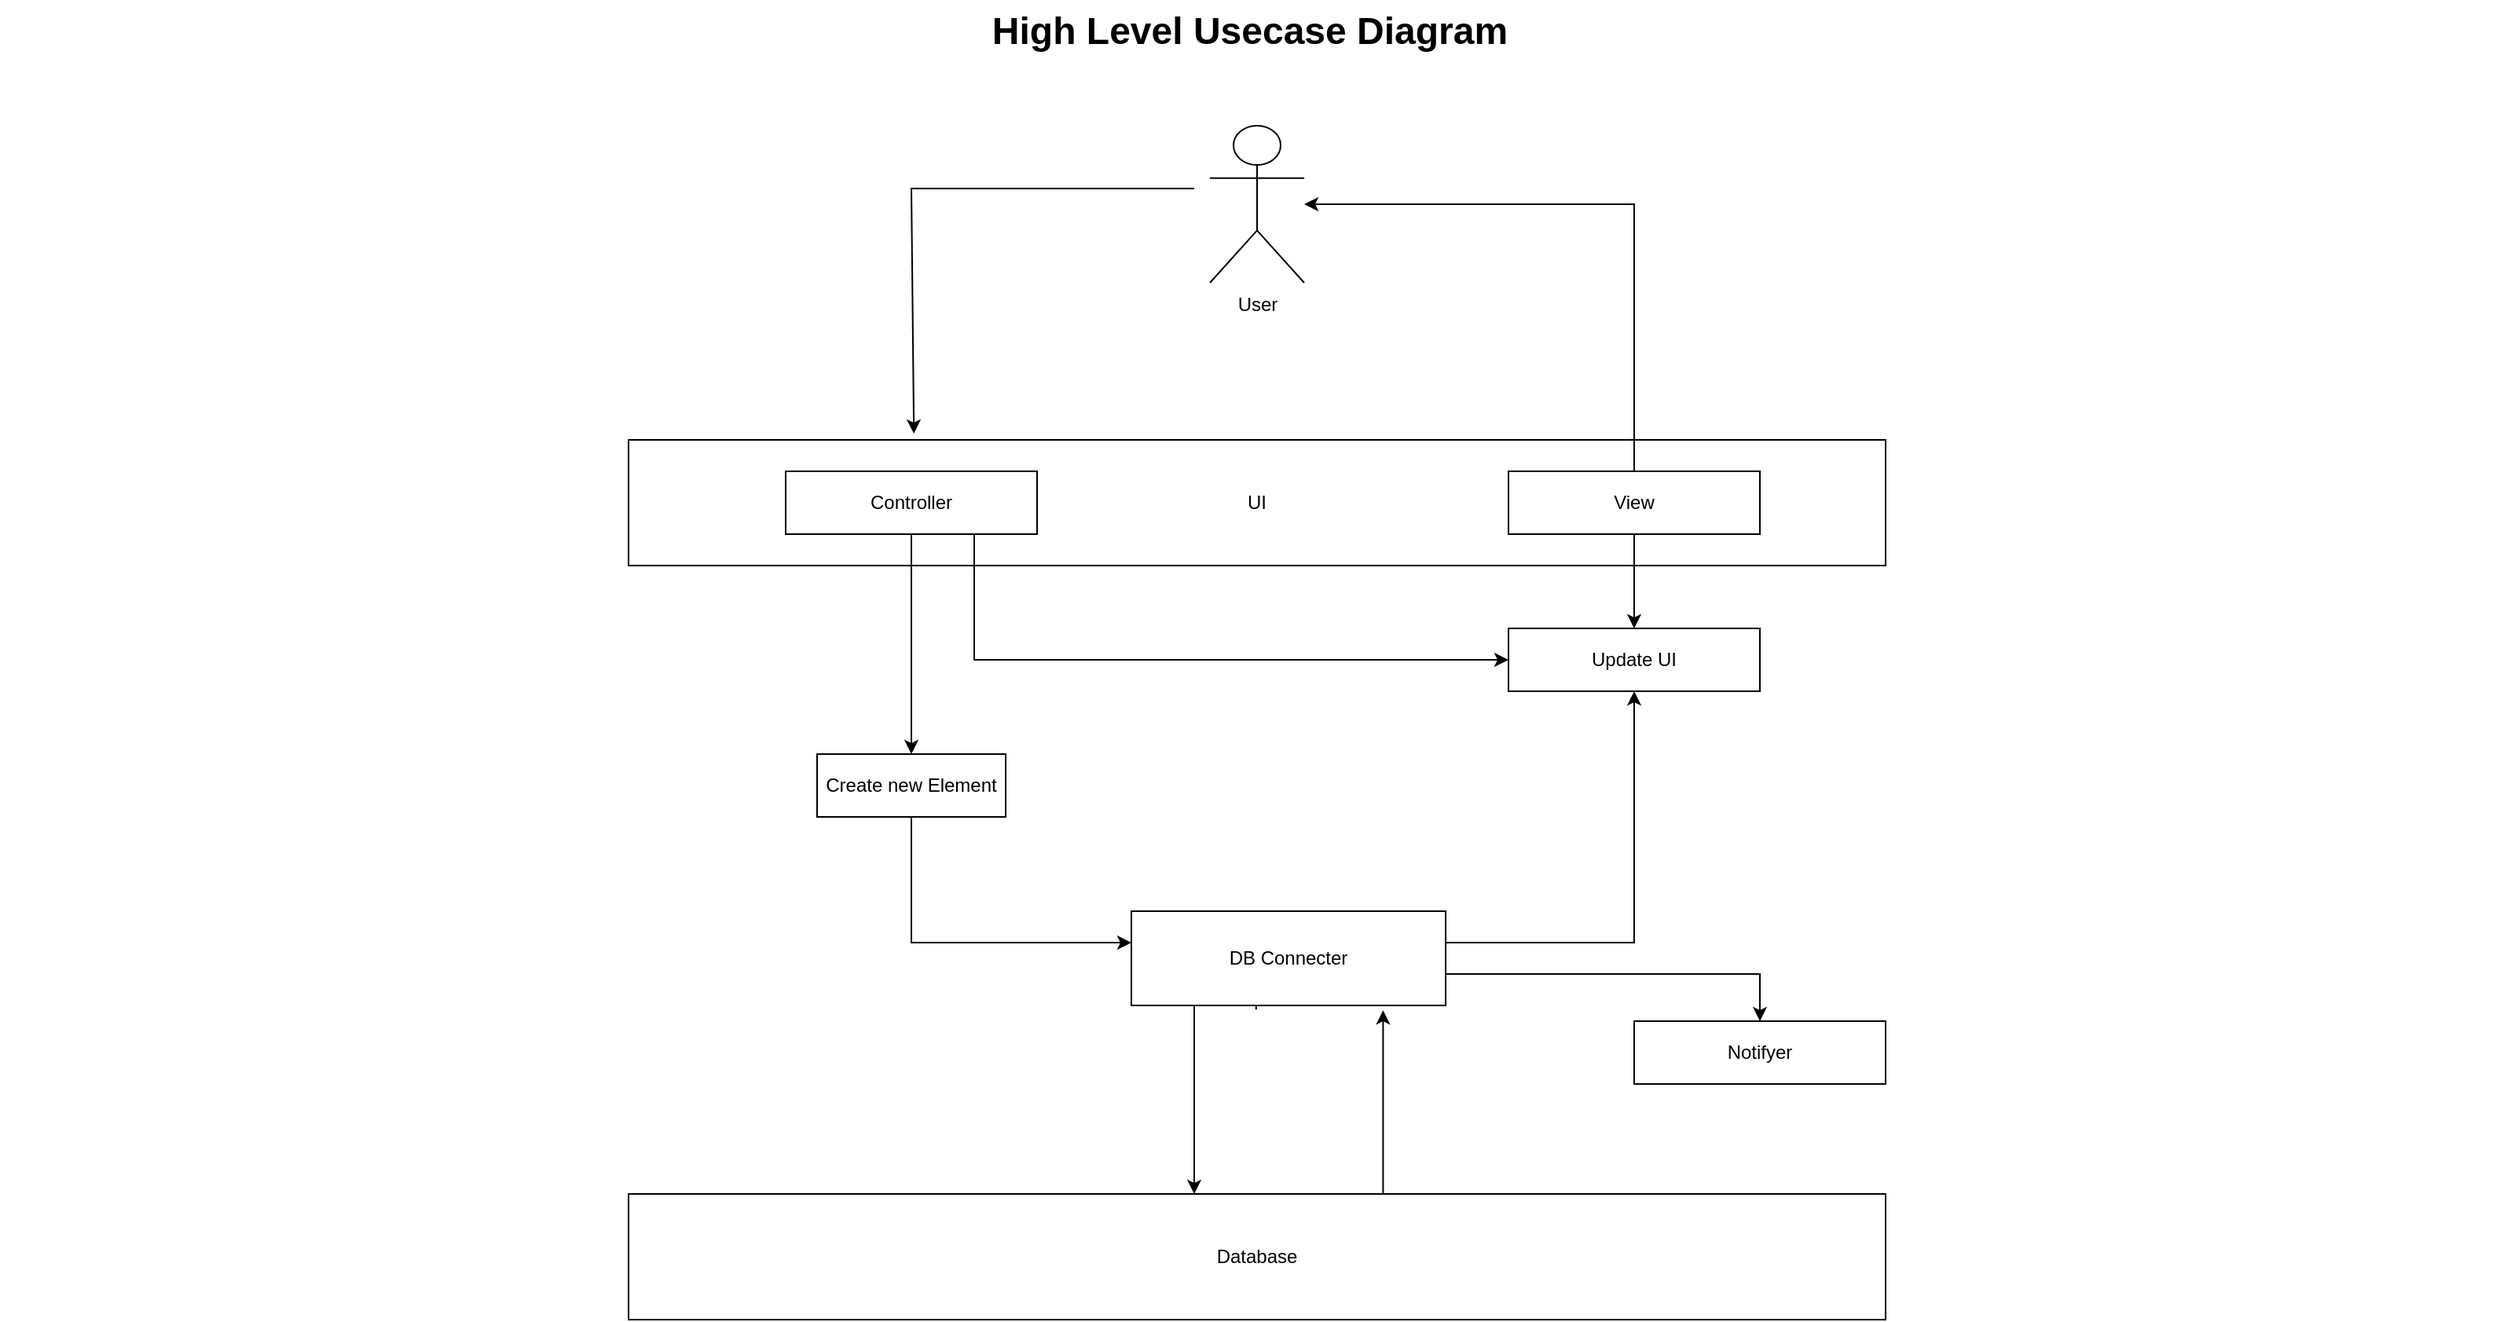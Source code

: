 <mxfile>
    <diagram name="Page-1" id="74b105a0-9070-1c63-61bc-23e55f88626e">
        <mxGraphModel dx="798" dy="610" grid="1" gridSize="10" guides="1" tooltips="1" connect="1" arrows="1" fold="1" page="1" pageScale="1.5" pageWidth="1169" pageHeight="826" background="none" math="0" shadow="0">
            <root>
                <mxCell id="0" style=";html=1;"/>
                <mxCell id="1" style=";html=1;" parent="0"/>
                <mxCell id="10b056a9c633e61c-30" value="High Level Usecase Diagram" style="text;strokeColor=none;fillColor=none;html=1;fontSize=24;fontStyle=1;verticalAlign=middle;align=center;" parent="1" vertex="1">
                    <mxGeometry x="80" y="40" width="1590" height="40" as="geometry"/>
                </mxCell>
                <mxCell id="c8lfHgOgIbqpdQ6SZ9TE-8" value="UI" style="rounded=0;whiteSpace=wrap;html=1;" parent="1" vertex="1">
                    <mxGeometry x="480" y="320" width="800" height="80" as="geometry"/>
                </mxCell>
                <mxCell id="c8lfHgOgIbqpdQ6SZ9TE-49" style="edgeStyle=orthogonalEdgeStyle;rounded=0;orthogonalLoop=1;jettySize=auto;html=1;entryX=0.75;entryY=1;entryDx=0;entryDy=0;startArrow=classic;startFill=1;endArrow=none;endFill=0;" parent="1" source="c8lfHgOgIbqpdQ6SZ9TE-14" target="c8lfHgOgIbqpdQ6SZ9TE-32" edge="1">
                    <mxGeometry relative="1" as="geometry"/>
                </mxCell>
                <mxCell id="c8lfHgOgIbqpdQ6SZ9TE-50" style="edgeStyle=orthogonalEdgeStyle;rounded=0;orthogonalLoop=1;jettySize=auto;html=1;startArrow=classic;startFill=1;endArrow=none;endFill=0;" parent="1" source="c8lfHgOgIbqpdQ6SZ9TE-14" target="c8lfHgOgIbqpdQ6SZ9TE-39" edge="1">
                    <mxGeometry relative="1" as="geometry"/>
                </mxCell>
                <mxCell id="c8lfHgOgIbqpdQ6SZ9TE-60" style="edgeStyle=orthogonalEdgeStyle;rounded=0;orthogonalLoop=1;jettySize=auto;html=1;entryX=1;entryY=0.5;entryDx=0;entryDy=0;startArrow=classic;startFill=1;endArrow=none;endFill=0;" parent="1" source="c8lfHgOgIbqpdQ6SZ9TE-14" target="c8lfHgOgIbqpdQ6SZ9TE-31" edge="1">
                    <mxGeometry relative="1" as="geometry">
                        <Array as="points">
                            <mxPoint x="1120" y="640"/>
                            <mxPoint x="1000" y="640"/>
                        </Array>
                    </mxGeometry>
                </mxCell>
                <mxCell id="c8lfHgOgIbqpdQ6SZ9TE-14" value="Update UI" style="rounded=0;whiteSpace=wrap;html=1;" parent="1" vertex="1">
                    <mxGeometry x="1040" y="440" width="160" height="40" as="geometry"/>
                </mxCell>
                <mxCell id="c8lfHgOgIbqpdQ6SZ9TE-61" style="edgeStyle=orthogonalEdgeStyle;rounded=0;orthogonalLoop=1;jettySize=auto;html=1;entryX=0.397;entryY=1.044;entryDx=0;entryDy=0;entryPerimeter=0;startArrow=classic;startFill=1;endArrow=none;endFill=0;" parent="1" source="c8lfHgOgIbqpdQ6SZ9TE-15" target="c8lfHgOgIbqpdQ6SZ9TE-31" edge="1">
                    <mxGeometry relative="1" as="geometry">
                        <Array as="points">
                            <mxPoint x="840" y="680"/>
                            <mxPoint x="879" y="680"/>
                        </Array>
                    </mxGeometry>
                </mxCell>
                <mxCell id="c8lfHgOgIbqpdQ6SZ9TE-15" value="Database" style="rounded=0;whiteSpace=wrap;html=1;" parent="1" vertex="1">
                    <mxGeometry x="480" y="800" width="800" height="80" as="geometry"/>
                </mxCell>
                <mxCell id="c8lfHgOgIbqpdQ6SZ9TE-36" style="edgeStyle=orthogonalEdgeStyle;rounded=0;orthogonalLoop=1;jettySize=auto;html=1;exitX=0.801;exitY=1.052;exitDx=0;exitDy=0;entryX=0.564;entryY=0;entryDx=0;entryDy=0;entryPerimeter=0;startArrow=classic;startFill=1;endArrow=none;endFill=0;exitPerimeter=0;" parent="1" source="c8lfHgOgIbqpdQ6SZ9TE-31" target="c8lfHgOgIbqpdQ6SZ9TE-15" edge="1">
                    <mxGeometry relative="1" as="geometry">
                        <Array as="points">
                            <mxPoint x="960" y="800"/>
                        </Array>
                    </mxGeometry>
                </mxCell>
                <mxCell id="c8lfHgOgIbqpdQ6SZ9TE-56" style="edgeStyle=orthogonalEdgeStyle;rounded=0;orthogonalLoop=1;jettySize=auto;html=1;entryX=0.5;entryY=1;entryDx=0;entryDy=0;startArrow=classic;startFill=1;endArrow=none;endFill=0;" parent="1" source="c8lfHgOgIbqpdQ6SZ9TE-31" target="c8lfHgOgIbqpdQ6SZ9TE-46" edge="1">
                    <mxGeometry relative="1" as="geometry">
                        <Array as="points">
                            <mxPoint x="660" y="640"/>
                            <mxPoint x="660" y="540"/>
                            <mxPoint x="600" y="540"/>
                            <mxPoint x="600" y="560"/>
                        </Array>
                    </mxGeometry>
                </mxCell>
                <mxCell id="c8lfHgOgIbqpdQ6SZ9TE-31" value="DB Connecter" style="rounded=0;whiteSpace=wrap;html=1;" parent="1" vertex="1">
                    <mxGeometry x="800" y="620" width="200" height="60" as="geometry"/>
                </mxCell>
                <mxCell id="c8lfHgOgIbqpdQ6SZ9TE-32" value="Controller" style="rounded=0;whiteSpace=wrap;html=1;" parent="1" vertex="1">
                    <mxGeometry x="580" y="340" width="160" height="40" as="geometry"/>
                </mxCell>
                <mxCell id="c8lfHgOgIbqpdQ6SZ9TE-64" style="edgeStyle=orthogonalEdgeStyle;rounded=0;orthogonalLoop=1;jettySize=auto;html=1;entryX=1;entryY=0.75;entryDx=0;entryDy=0;startArrow=classic;startFill=1;endArrow=none;endFill=0;" parent="1" source="c8lfHgOgIbqpdQ6SZ9TE-33" target="c8lfHgOgIbqpdQ6SZ9TE-31" edge="1">
                    <mxGeometry relative="1" as="geometry">
                        <Array as="points">
                            <mxPoint x="1000" y="660"/>
                        </Array>
                    </mxGeometry>
                </mxCell>
                <mxCell id="c8lfHgOgIbqpdQ6SZ9TE-33" value="Notifyer" style="rounded=0;whiteSpace=wrap;html=1;" parent="1" vertex="1">
                    <mxGeometry x="1120" y="690" width="160" height="40" as="geometry"/>
                </mxCell>
                <mxCell id="c8lfHgOgIbqpdQ6SZ9TE-39" value="View" style="rounded=0;whiteSpace=wrap;html=1;" parent="1" vertex="1">
                    <mxGeometry x="1040" y="340" width="160" height="40" as="geometry"/>
                </mxCell>
                <mxCell id="c8lfHgOgIbqpdQ6SZ9TE-53" style="edgeStyle=orthogonalEdgeStyle;rounded=0;orthogonalLoop=1;jettySize=auto;html=1;startArrow=classic;startFill=1;endArrow=none;endFill=0;" parent="1" source="c8lfHgOgIbqpdQ6SZ9TE-40" target="c8lfHgOgIbqpdQ6SZ9TE-39" edge="1">
                    <mxGeometry relative="1" as="geometry"/>
                </mxCell>
                <mxCell id="c8lfHgOgIbqpdQ6SZ9TE-40" value="User" style="shape=umlActor;verticalLabelPosition=bottom;verticalAlign=top;html=1;outlineConnect=0;" parent="1" vertex="1">
                    <mxGeometry x="850" y="120" width="60" height="100" as="geometry"/>
                </mxCell>
                <mxCell id="c8lfHgOgIbqpdQ6SZ9TE-48" style="edgeStyle=orthogonalEdgeStyle;rounded=0;orthogonalLoop=1;jettySize=auto;html=1;startArrow=classic;startFill=1;endArrow=none;endFill=0;" parent="1" source="c8lfHgOgIbqpdQ6SZ9TE-46" target="c8lfHgOgIbqpdQ6SZ9TE-32" edge="1">
                    <mxGeometry relative="1" as="geometry"/>
                </mxCell>
                <mxCell id="c8lfHgOgIbqpdQ6SZ9TE-46" value="Create new Element" style="rounded=0;whiteSpace=wrap;html=1;" parent="1" vertex="1">
                    <mxGeometry x="600" y="520" width="120" height="40" as="geometry"/>
                </mxCell>
                <mxCell id="c8lfHgOgIbqpdQ6SZ9TE-62" value="" style="endArrow=classic;html=1;rounded=0;entryX=0.227;entryY=-0.05;entryDx=0;entryDy=0;entryPerimeter=0;" parent="1" target="c8lfHgOgIbqpdQ6SZ9TE-8" edge="1">
                    <mxGeometry width="50" height="50" relative="1" as="geometry">
                        <mxPoint x="840" y="160" as="sourcePoint"/>
                        <mxPoint x="660" y="190" as="targetPoint"/>
                        <Array as="points">
                            <mxPoint x="660" y="160"/>
                        </Array>
                    </mxGeometry>
                </mxCell>
            </root>
        </mxGraphModel>
    </diagram>
</mxfile>